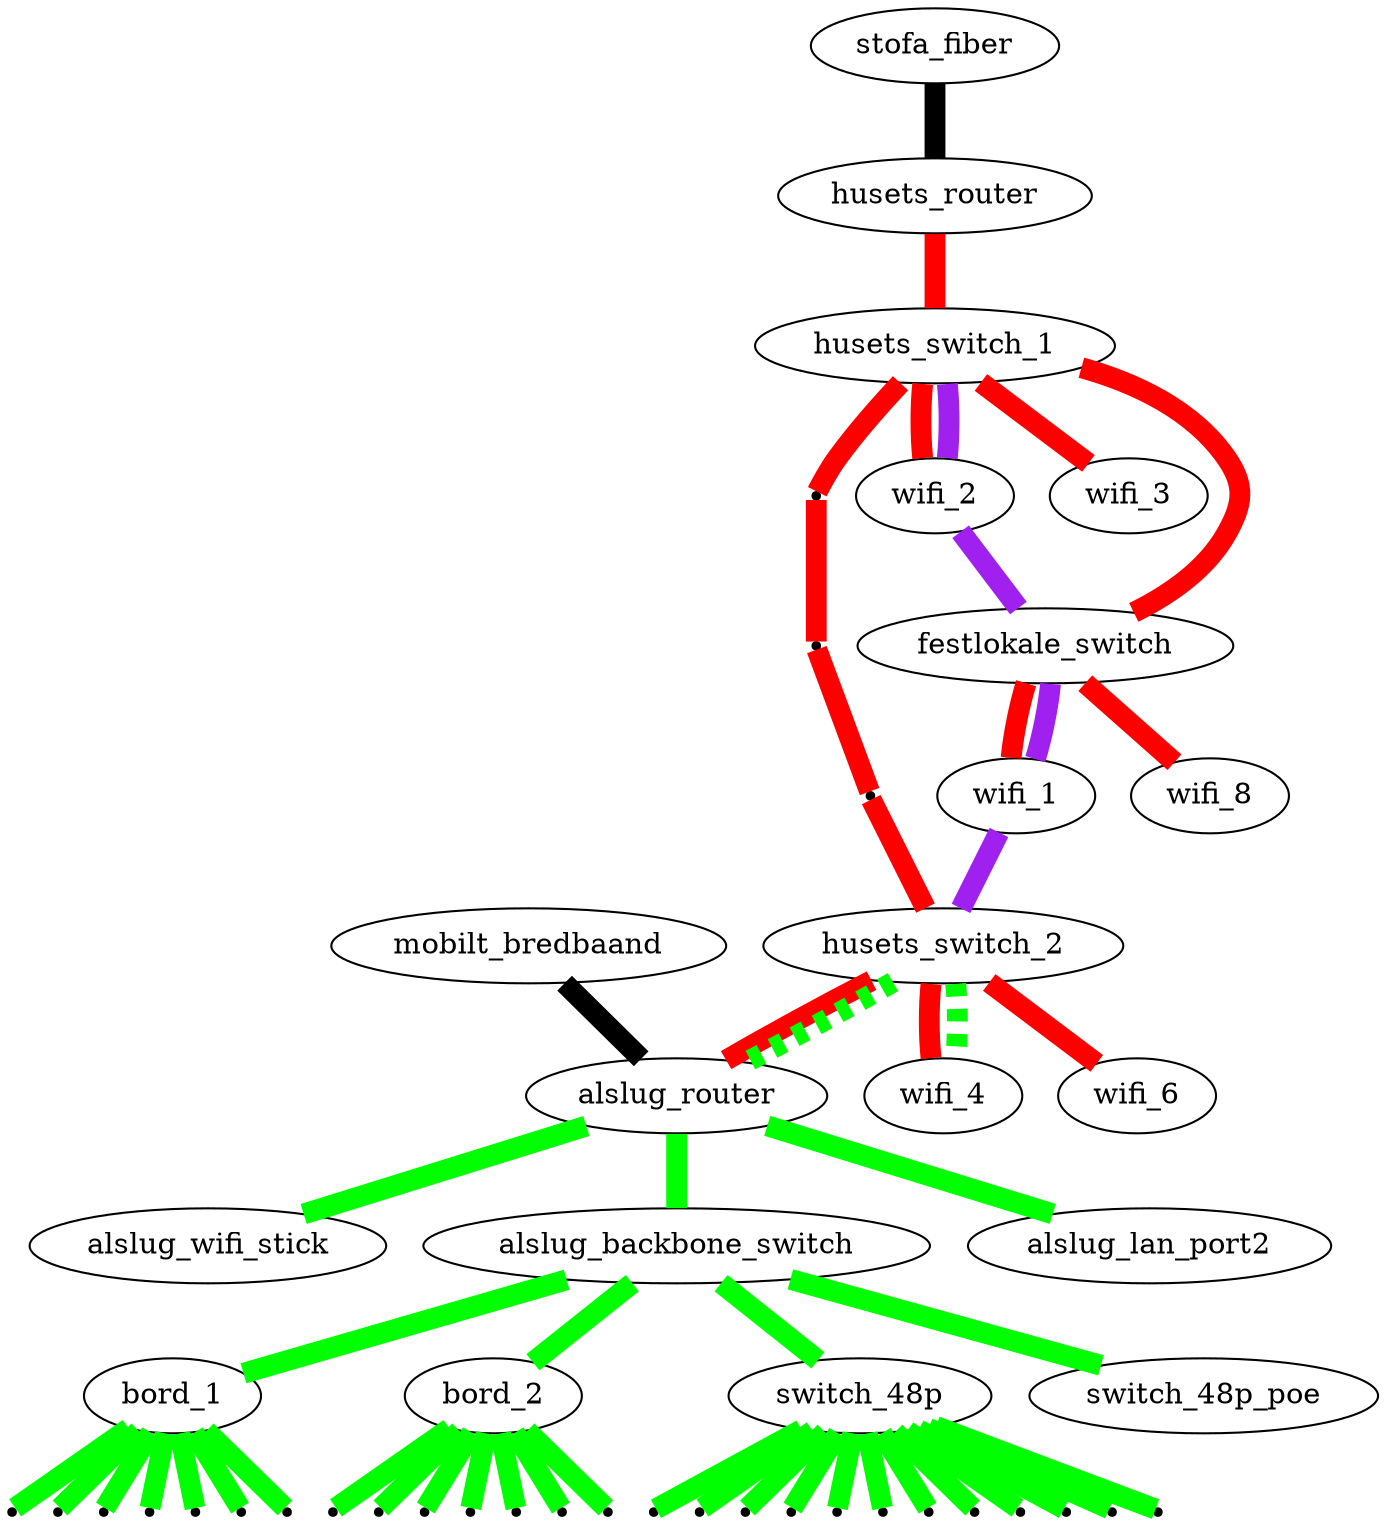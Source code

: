 digraph xxx {
  link_12a [ shape=point ];
  link_12b [ shape=point ];
  link_12c [ shape=point ];
  edge [ dir=none penwidth=10 ];
  
  // Internet forbindelser
  stofa_fiber      -> husets_router [ fillcolor=black style=filled ];
  mobilt_bredbaand -> alslug_router [ fillcolor=black style=filled ];
  
  // Husets forbindelser
  edge  [ color=red style=solid ];
  husets_router -> husets_switch_1 -> { wifi_2 wifi_3 };
  husets_switch_1 -> link_12a -> link_12b -> link_12c -> husets_switch_2 -> { wifi_4 wifi_6 alslug_router};
  husets_switch_1 -> festlokale_switch -> { wifi_1 wifi_8 };

  // VLAN forbindelser over bakkensbros netværk
  edge  [ color=green style=dashed ];
  husets_switch_2 -> { alslug_router wifi_4 };
  
  // Interne forbindelser
  edge [ color=green style=solid ];
  alslug_router -> { alslug_wifi_stick alslug_backbone_switch alslug_lan_port2 };
  alslug_backbone_switch -> { bord_1 bord_2 switch_48p switch_48p_poe }
  
  node [ shape=point ];
  bord_1 -> { bord_1_1 bord_1_2 bord_1_3 bord_1_4 bord_1_5 bord_1_6 bord_1_7 }
  bord_2 -> { bord_2_1 bord_2_2 bord_2_3 bord_2_4 bord_2_5 bord_2_6 bord_2_7 }
  switch_48p -> { switch_48p_1 switch_48p_2 switch_48p_3 switch_48p_4 switch_48p_5 switch_48p_6 switch_48p_7 switch_48p_8 switch_48p_9 switch_48p_10 switch_48p_11 switch_48p_12 }
  
  edge [ color=purple ];
  husets_switch_1 -> wifi_2 -> festlokale_switch -> wifi_1 -> husets_switch_2;
}
